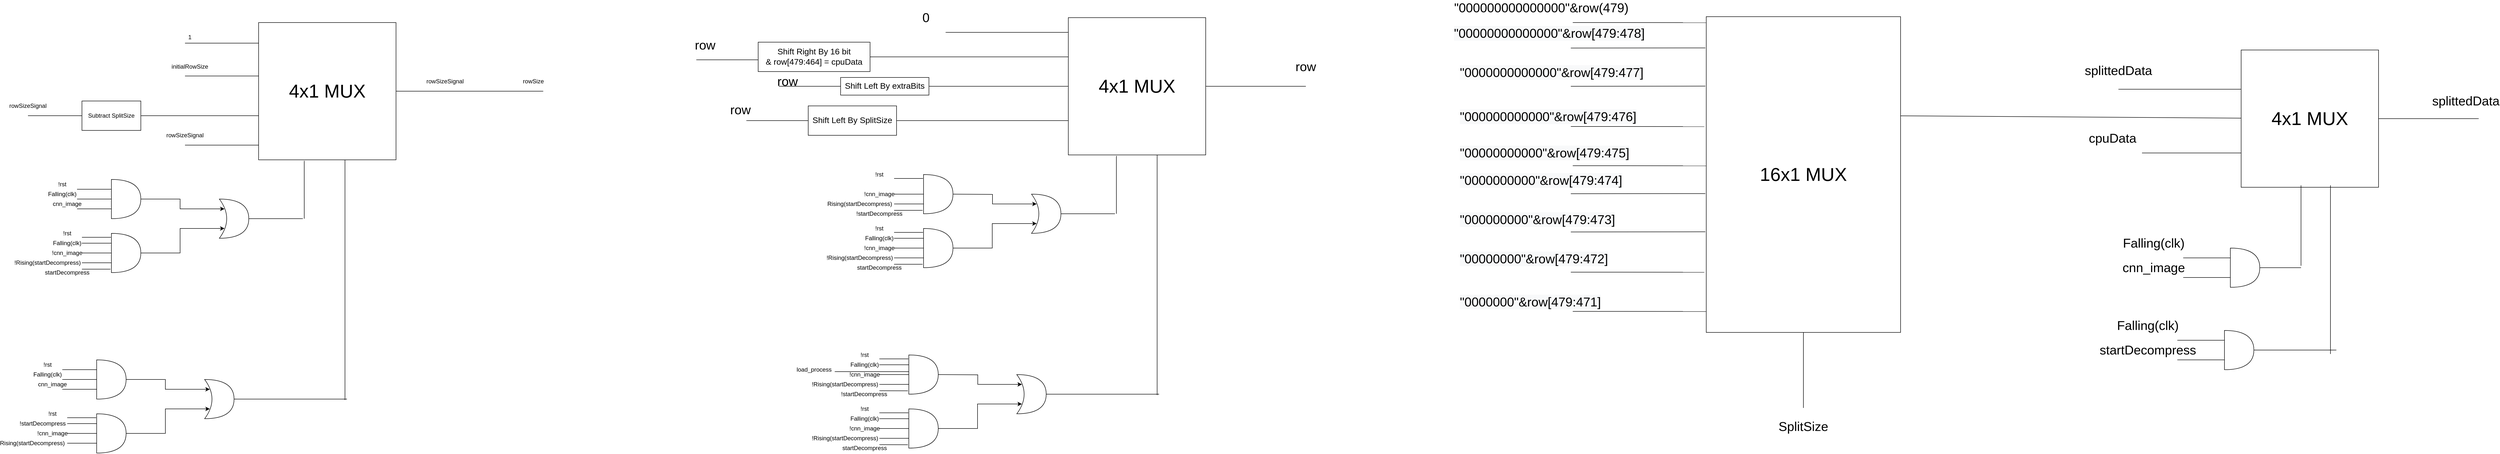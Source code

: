 <mxfile version="13.5.1" type="device"><diagram id="NUyIfgcI2xjHWXgluUkG" name="Page-1"><mxGraphModel dx="15587" dy="3200" grid="1" gridSize="12" guides="1" tooltips="1" connect="1" arrows="1" fold="1" page="1" pageScale="1" pageWidth="10000" pageHeight="10000" math="0" shadow="0"><root><mxCell id="0"/><mxCell id="1" parent="0"/><mxCell id="mnHK368BFERylDdgFMUK-1" value="&lt;span style=&quot;font-size: 38px&quot;&gt;4x1 MUX&lt;/span&gt;" style="whiteSpace=wrap;html=1;aspect=fixed;" vertex="1" parent="1"><mxGeometry x="230" y="80" width="280" height="280" as="geometry"/></mxCell><mxCell id="mnHK368BFERylDdgFMUK-2" value="" style="endArrow=none;html=1;exitX=1;exitY=0.5;exitDx=0;exitDy=0;" edge="1" parent="1" source="mnHK368BFERylDdgFMUK-1"><mxGeometry width="50" height="50" relative="1" as="geometry"><mxPoint x="570" y="230" as="sourcePoint"/><mxPoint x="620" y="220" as="targetPoint"/></mxGeometry></mxCell><mxCell id="mnHK368BFERylDdgFMUK-4" value="rowSizeSignal" style="text;html=1;strokeColor=none;fillColor=none;align=center;verticalAlign=middle;whiteSpace=wrap;rounded=0;" vertex="1" parent="1"><mxGeometry x="590" y="190" width="40" height="20" as="geometry"/></mxCell><mxCell id="mnHK368BFERylDdgFMUK-5" value="" style="endArrow=none;html=1;" edge="1" parent="1"><mxGeometry width="50" height="50" relative="1" as="geometry"><mxPoint x="620" y="220" as="sourcePoint"/><mxPoint x="810" y="220" as="targetPoint"/></mxGeometry></mxCell><mxCell id="mnHK368BFERylDdgFMUK-6" value="rowSize" style="text;html=1;strokeColor=none;fillColor=none;align=center;verticalAlign=middle;whiteSpace=wrap;rounded=0;" vertex="1" parent="1"><mxGeometry x="770" y="190" width="40" height="20" as="geometry"/></mxCell><mxCell id="mnHK368BFERylDdgFMUK-8" value="" style="endArrow=none;html=1;" edge="1" parent="1"><mxGeometry width="50" height="50" relative="1" as="geometry"><mxPoint x="80" y="122" as="sourcePoint"/><mxPoint x="230" y="122" as="targetPoint"/><Array as="points"><mxPoint x="150" y="122"/></Array></mxGeometry></mxCell><mxCell id="mnHK368BFERylDdgFMUK-9" value="" style="endArrow=none;html=1;" edge="1" parent="1"><mxGeometry width="50" height="50" relative="1" as="geometry"><mxPoint x="80" y="189" as="sourcePoint"/><mxPoint x="230" y="189" as="targetPoint"/><Array as="points"><mxPoint x="150" y="189"/></Array></mxGeometry></mxCell><mxCell id="mnHK368BFERylDdgFMUK-10" value="" style="endArrow=none;html=1;exitX=1;exitY=0.5;exitDx=0;exitDy=0;" edge="1" parent="1" source="mnHK368BFERylDdgFMUK-15"><mxGeometry width="50" height="50" relative="1" as="geometry"><mxPoint x="80" y="270" as="sourcePoint"/><mxPoint x="230" y="270" as="targetPoint"/><Array as="points"><mxPoint x="150" y="270"/></Array></mxGeometry></mxCell><mxCell id="mnHK368BFERylDdgFMUK-11" value="" style="endArrow=none;html=1;" edge="1" parent="1"><mxGeometry width="50" height="50" relative="1" as="geometry"><mxPoint x="80" y="330" as="sourcePoint"/><mxPoint x="230" y="330" as="targetPoint"/><Array as="points"><mxPoint x="150" y="330"/></Array></mxGeometry></mxCell><mxCell id="mnHK368BFERylDdgFMUK-12" value="1" style="text;html=1;strokeColor=none;fillColor=none;align=center;verticalAlign=middle;whiteSpace=wrap;rounded=0;" vertex="1" parent="1"><mxGeometry x="70" y="100" width="40" height="20" as="geometry"/></mxCell><mxCell id="mnHK368BFERylDdgFMUK-13" value="initialRowSize" style="text;html=1;strokeColor=none;fillColor=none;align=center;verticalAlign=middle;whiteSpace=wrap;rounded=0;" vertex="1" parent="1"><mxGeometry x="70" y="160" width="40" height="20" as="geometry"/></mxCell><mxCell id="mnHK368BFERylDdgFMUK-15" value="Subtract SplitSize" style="rounded=0;whiteSpace=wrap;html=1;" vertex="1" parent="1"><mxGeometry x="-130" y="240" width="120" height="60" as="geometry"/></mxCell><mxCell id="mnHK368BFERylDdgFMUK-17" value="" style="endArrow=none;html=1;entryX=0;entryY=0.5;entryDx=0;entryDy=0;" edge="1" parent="1" target="mnHK368BFERylDdgFMUK-15"><mxGeometry width="50" height="50" relative="1" as="geometry"><mxPoint x="-240" y="270" as="sourcePoint"/><mxPoint x="-210" y="250" as="targetPoint"/></mxGeometry></mxCell><mxCell id="mnHK368BFERylDdgFMUK-18" value="rowSizeSignal" style="text;html=1;strokeColor=none;fillColor=none;align=center;verticalAlign=middle;whiteSpace=wrap;rounded=0;" vertex="1" parent="1"><mxGeometry x="-260" y="240" width="40" height="20" as="geometry"/></mxCell><mxCell id="mnHK368BFERylDdgFMUK-19" value="rowSizeSignal" style="text;html=1;strokeColor=none;fillColor=none;align=center;verticalAlign=middle;whiteSpace=wrap;rounded=0;" vertex="1" parent="1"><mxGeometry x="60" y="300" width="40" height="20" as="geometry"/></mxCell><mxCell id="mnHK368BFERylDdgFMUK-20" value="" style="endArrow=none;html=1;entryX=0.332;entryY=1.007;entryDx=0;entryDy=0;entryPerimeter=0;" edge="1" parent="1" target="mnHK368BFERylDdgFMUK-1"><mxGeometry width="50" height="50" relative="1" as="geometry"><mxPoint x="323" y="480" as="sourcePoint"/><mxPoint x="350" y="400" as="targetPoint"/></mxGeometry></mxCell><mxCell id="mnHK368BFERylDdgFMUK-21" value="" style="endArrow=none;html=1;" edge="1" parent="1"><mxGeometry width="50" height="50" relative="1" as="geometry"><mxPoint x="406" y="850" as="sourcePoint"/><mxPoint x="406" y="360" as="targetPoint"/></mxGeometry></mxCell><mxCell id="mnHK368BFERylDdgFMUK-22" value="" style="shape=xor;whiteSpace=wrap;html=1;" vertex="1" parent="1"><mxGeometry x="150" y="440" width="60" height="80" as="geometry"/></mxCell><mxCell id="mnHK368BFERylDdgFMUK-24" value="" style="endArrow=none;html=1;exitX=1;exitY=0.5;exitDx=0;exitDy=0;exitPerimeter=0;" edge="1" parent="1" source="mnHK368BFERylDdgFMUK-22"><mxGeometry width="50" height="50" relative="1" as="geometry"><mxPoint x="270" y="560" as="sourcePoint"/><mxPoint x="320" y="480" as="targetPoint"/></mxGeometry></mxCell><mxCell id="mnHK368BFERylDdgFMUK-27" style="edgeStyle=orthogonalEdgeStyle;rounded=0;orthogonalLoop=1;jettySize=auto;html=1;exitX=1;exitY=0.5;exitDx=0;exitDy=0;exitPerimeter=0;entryX=0.175;entryY=0.25;entryDx=0;entryDy=0;entryPerimeter=0;" edge="1" parent="1" source="mnHK368BFERylDdgFMUK-25" target="mnHK368BFERylDdgFMUK-22"><mxGeometry relative="1" as="geometry"/></mxCell><mxCell id="mnHK368BFERylDdgFMUK-29" style="edgeStyle=orthogonalEdgeStyle;rounded=0;orthogonalLoop=1;jettySize=auto;html=1;exitX=0;exitY=0.25;exitDx=0;exitDy=0;exitPerimeter=0;endArrow=none;endFill=0;" edge="1" parent="1" source="mnHK368BFERylDdgFMUK-25"><mxGeometry relative="1" as="geometry"><mxPoint x="-140" y="420" as="targetPoint"/></mxGeometry></mxCell><mxCell id="mnHK368BFERylDdgFMUK-30" style="edgeStyle=orthogonalEdgeStyle;rounded=0;orthogonalLoop=1;jettySize=auto;html=1;exitX=0;exitY=0.75;exitDx=0;exitDy=0;exitPerimeter=0;endArrow=none;endFill=0;" edge="1" parent="1" source="mnHK368BFERylDdgFMUK-25"><mxGeometry relative="1" as="geometry"><mxPoint x="-140" y="460" as="targetPoint"/></mxGeometry></mxCell><mxCell id="mnHK368BFERylDdgFMUK-31" style="edgeStyle=orthogonalEdgeStyle;rounded=0;orthogonalLoop=1;jettySize=auto;html=1;exitX=0;exitY=0.5;exitDx=0;exitDy=0;exitPerimeter=0;endArrow=none;endFill=0;" edge="1" parent="1" source="mnHK368BFERylDdgFMUK-25"><mxGeometry relative="1" as="geometry"><mxPoint x="-140" y="440" as="targetPoint"/></mxGeometry></mxCell><mxCell id="mnHK368BFERylDdgFMUK-25" value="" style="shape=or;whiteSpace=wrap;html=1;" vertex="1" parent="1"><mxGeometry x="-70" y="400" width="60" height="80" as="geometry"/></mxCell><mxCell id="mnHK368BFERylDdgFMUK-28" style="edgeStyle=orthogonalEdgeStyle;rounded=0;orthogonalLoop=1;jettySize=auto;html=1;exitX=1;exitY=0.5;exitDx=0;exitDy=0;exitPerimeter=0;entryX=0.175;entryY=0.75;entryDx=0;entryDy=0;entryPerimeter=0;" edge="1" parent="1" source="mnHK368BFERylDdgFMUK-26" target="mnHK368BFERylDdgFMUK-22"><mxGeometry relative="1" as="geometry"/></mxCell><mxCell id="mnHK368BFERylDdgFMUK-32" style="edgeStyle=orthogonalEdgeStyle;rounded=0;orthogonalLoop=1;jettySize=auto;html=1;exitX=0;exitY=0.25;exitDx=0;exitDy=0;exitPerimeter=0;endArrow=none;endFill=0;" edge="1" parent="1" source="mnHK368BFERylDdgFMUK-26"><mxGeometry relative="1" as="geometry"><mxPoint x="-130" y="530" as="targetPoint"/></mxGeometry></mxCell><mxCell id="mnHK368BFERylDdgFMUK-33" style="edgeStyle=orthogonalEdgeStyle;rounded=0;orthogonalLoop=1;jettySize=auto;html=1;exitX=0;exitY=0.5;exitDx=0;exitDy=0;exitPerimeter=0;endArrow=none;endFill=0;" edge="1" parent="1" source="mnHK368BFERylDdgFMUK-26"><mxGeometry relative="1" as="geometry"><mxPoint x="-130" y="550" as="targetPoint"/></mxGeometry></mxCell><mxCell id="mnHK368BFERylDdgFMUK-34" style="edgeStyle=orthogonalEdgeStyle;rounded=0;orthogonalLoop=1;jettySize=auto;html=1;exitX=0;exitY=0.75;exitDx=0;exitDy=0;exitPerimeter=0;endArrow=none;endFill=0;" edge="1" parent="1" source="mnHK368BFERylDdgFMUK-26"><mxGeometry relative="1" as="geometry"><mxPoint x="-130" y="570" as="targetPoint"/></mxGeometry></mxCell><mxCell id="mnHK368BFERylDdgFMUK-26" value="" style="shape=or;whiteSpace=wrap;html=1;" vertex="1" parent="1"><mxGeometry x="-70" y="510" width="60" height="80" as="geometry"/></mxCell><mxCell id="mnHK368BFERylDdgFMUK-37" value="" style="endArrow=none;html=1;entryX=-0.017;entryY=0.1;entryDx=0;entryDy=0;entryPerimeter=0;" edge="1" parent="1" target="mnHK368BFERylDdgFMUK-26"><mxGeometry width="50" height="50" relative="1" as="geometry"><mxPoint x="-130" y="518" as="sourcePoint"/><mxPoint x="-150" y="490" as="targetPoint"/></mxGeometry></mxCell><mxCell id="mnHK368BFERylDdgFMUK-38" value="" style="endArrow=none;html=1;entryX=-0.033;entryY=0.913;entryDx=0;entryDy=0;entryPerimeter=0;" edge="1" parent="1" target="mnHK368BFERylDdgFMUK-26"><mxGeometry width="50" height="50" relative="1" as="geometry"><mxPoint x="-130" y="583" as="sourcePoint"/><mxPoint x="-120" y="580" as="targetPoint"/></mxGeometry></mxCell><mxCell id="mnHK368BFERylDdgFMUK-39" value="!rst" style="text;html=1;strokeColor=none;fillColor=none;align=center;verticalAlign=middle;whiteSpace=wrap;rounded=0;" vertex="1" parent="1"><mxGeometry x="-190" y="400" width="40" height="20" as="geometry"/></mxCell><mxCell id="mnHK368BFERylDdgFMUK-40" value="Falling(clk)" style="text;html=1;strokeColor=none;fillColor=none;align=center;verticalAlign=middle;whiteSpace=wrap;rounded=0;" vertex="1" parent="1"><mxGeometry x="-190" y="420" width="40" height="20" as="geometry"/></mxCell><mxCell id="mnHK368BFERylDdgFMUK-41" value="cnn_image" style="text;html=1;strokeColor=none;fillColor=none;align=center;verticalAlign=middle;whiteSpace=wrap;rounded=0;" vertex="1" parent="1"><mxGeometry x="-180" y="440" width="40" height="20" as="geometry"/></mxCell><mxCell id="mnHK368BFERylDdgFMUK-42" value="!rst" style="text;html=1;strokeColor=none;fillColor=none;align=center;verticalAlign=middle;whiteSpace=wrap;rounded=0;" vertex="1" parent="1"><mxGeometry x="-180" y="500" width="40" height="20" as="geometry"/></mxCell><mxCell id="mnHK368BFERylDdgFMUK-43" value="Falling(clk)" style="text;html=1;strokeColor=none;fillColor=none;align=center;verticalAlign=middle;whiteSpace=wrap;rounded=0;" vertex="1" parent="1"><mxGeometry x="-180" y="520" width="40" height="20" as="geometry"/></mxCell><mxCell id="mnHK368BFERylDdgFMUK-44" value="!cnn_image" style="text;html=1;strokeColor=none;fillColor=none;align=center;verticalAlign=middle;whiteSpace=wrap;rounded=0;" vertex="1" parent="1"><mxGeometry x="-180" y="540" width="40" height="20" as="geometry"/></mxCell><mxCell id="mnHK368BFERylDdgFMUK-45" value="!Rising(startDecompress)" style="text;html=1;strokeColor=none;fillColor=none;align=center;verticalAlign=middle;whiteSpace=wrap;rounded=0;" vertex="1" parent="1"><mxGeometry x="-220" y="560" width="40" height="20" as="geometry"/></mxCell><mxCell id="mnHK368BFERylDdgFMUK-46" value="startDecompress" style="text;html=1;strokeColor=none;fillColor=none;align=center;verticalAlign=middle;whiteSpace=wrap;rounded=0;" vertex="1" parent="1"><mxGeometry x="-180" y="580" width="40" height="20" as="geometry"/></mxCell><mxCell id="mnHK368BFERylDdgFMUK-48" value="" style="shape=xor;whiteSpace=wrap;html=1;" vertex="1" parent="1"><mxGeometry x="120" y="808.04" width="60" height="80" as="geometry"/></mxCell><mxCell id="mnHK368BFERylDdgFMUK-49" value="" style="endArrow=none;html=1;exitX=1;exitY=0.5;exitDx=0;exitDy=0;exitPerimeter=0;" edge="1" parent="1" source="mnHK368BFERylDdgFMUK-48"><mxGeometry width="50" height="50" relative="1" as="geometry"><mxPoint x="240" y="928.04" as="sourcePoint"/><mxPoint x="410" y="848" as="targetPoint"/></mxGeometry></mxCell><mxCell id="mnHK368BFERylDdgFMUK-50" style="edgeStyle=orthogonalEdgeStyle;rounded=0;orthogonalLoop=1;jettySize=auto;html=1;exitX=1;exitY=0.5;exitDx=0;exitDy=0;exitPerimeter=0;entryX=0.175;entryY=0.25;entryDx=0;entryDy=0;entryPerimeter=0;" edge="1" parent="1" source="mnHK368BFERylDdgFMUK-54" target="mnHK368BFERylDdgFMUK-48"><mxGeometry relative="1" as="geometry"/></mxCell><mxCell id="mnHK368BFERylDdgFMUK-51" style="edgeStyle=orthogonalEdgeStyle;rounded=0;orthogonalLoop=1;jettySize=auto;html=1;exitX=0;exitY=0.25;exitDx=0;exitDy=0;exitPerimeter=0;endArrow=none;endFill=0;" edge="1" parent="1" source="mnHK368BFERylDdgFMUK-54"><mxGeometry relative="1" as="geometry"><mxPoint x="-170" y="788.04" as="targetPoint"/></mxGeometry></mxCell><mxCell id="mnHK368BFERylDdgFMUK-52" style="edgeStyle=orthogonalEdgeStyle;rounded=0;orthogonalLoop=1;jettySize=auto;html=1;exitX=0;exitY=0.75;exitDx=0;exitDy=0;exitPerimeter=0;endArrow=none;endFill=0;" edge="1" parent="1" source="mnHK368BFERylDdgFMUK-54"><mxGeometry relative="1" as="geometry"><mxPoint x="-170" y="828.04" as="targetPoint"/></mxGeometry></mxCell><mxCell id="mnHK368BFERylDdgFMUK-53" style="edgeStyle=orthogonalEdgeStyle;rounded=0;orthogonalLoop=1;jettySize=auto;html=1;exitX=0;exitY=0.5;exitDx=0;exitDy=0;exitPerimeter=0;endArrow=none;endFill=0;" edge="1" parent="1" source="mnHK368BFERylDdgFMUK-54"><mxGeometry relative="1" as="geometry"><mxPoint x="-170" y="808.04" as="targetPoint"/></mxGeometry></mxCell><mxCell id="mnHK368BFERylDdgFMUK-54" value="" style="shape=or;whiteSpace=wrap;html=1;" vertex="1" parent="1"><mxGeometry x="-100" y="768.04" width="60" height="80" as="geometry"/></mxCell><mxCell id="mnHK368BFERylDdgFMUK-55" style="edgeStyle=orthogonalEdgeStyle;rounded=0;orthogonalLoop=1;jettySize=auto;html=1;exitX=1;exitY=0.5;exitDx=0;exitDy=0;exitPerimeter=0;entryX=0.175;entryY=0.75;entryDx=0;entryDy=0;entryPerimeter=0;" edge="1" parent="1" source="mnHK368BFERylDdgFMUK-59" target="mnHK368BFERylDdgFMUK-48"><mxGeometry relative="1" as="geometry"/></mxCell><mxCell id="mnHK368BFERylDdgFMUK-57" style="edgeStyle=orthogonalEdgeStyle;rounded=0;orthogonalLoop=1;jettySize=auto;html=1;exitX=0;exitY=0.5;exitDx=0;exitDy=0;exitPerimeter=0;endArrow=none;endFill=0;" edge="1" parent="1" source="mnHK368BFERylDdgFMUK-59"><mxGeometry relative="1" as="geometry"><mxPoint x="-160" y="918.04" as="targetPoint"/></mxGeometry></mxCell><mxCell id="mnHK368BFERylDdgFMUK-58" style="edgeStyle=orthogonalEdgeStyle;rounded=0;orthogonalLoop=1;jettySize=auto;html=1;exitX=0;exitY=0.75;exitDx=0;exitDy=0;exitPerimeter=0;endArrow=none;endFill=0;" edge="1" parent="1" source="mnHK368BFERylDdgFMUK-59"><mxGeometry relative="1" as="geometry"><mxPoint x="-160" y="938.04" as="targetPoint"/></mxGeometry></mxCell><mxCell id="mnHK368BFERylDdgFMUK-70" style="edgeStyle=orthogonalEdgeStyle;rounded=0;orthogonalLoop=1;jettySize=auto;html=1;exitX=0;exitY=0.25;exitDx=0;exitDy=0;exitPerimeter=0;endArrow=none;endFill=0;" edge="1" parent="1" source="mnHK368BFERylDdgFMUK-59"><mxGeometry relative="1" as="geometry"><mxPoint x="-160" y="898" as="targetPoint"/></mxGeometry></mxCell><mxCell id="mnHK368BFERylDdgFMUK-59" value="" style="shape=or;whiteSpace=wrap;html=1;" vertex="1" parent="1"><mxGeometry x="-100" y="878.04" width="60" height="80" as="geometry"/></mxCell><mxCell id="mnHK368BFERylDdgFMUK-60" value="" style="endArrow=none;html=1;entryX=-0.017;entryY=0.1;entryDx=0;entryDy=0;entryPerimeter=0;" edge="1" parent="1" target="mnHK368BFERylDdgFMUK-59"><mxGeometry width="50" height="50" relative="1" as="geometry"><mxPoint x="-160" y="886.04" as="sourcePoint"/><mxPoint x="-180" y="858.04" as="targetPoint"/></mxGeometry></mxCell><mxCell id="mnHK368BFERylDdgFMUK-62" value="!rst" style="text;html=1;strokeColor=none;fillColor=none;align=center;verticalAlign=middle;whiteSpace=wrap;rounded=0;" vertex="1" parent="1"><mxGeometry x="-220" y="768.04" width="40" height="20" as="geometry"/></mxCell><mxCell id="mnHK368BFERylDdgFMUK-63" value="Falling(clk)" style="text;html=1;strokeColor=none;fillColor=none;align=center;verticalAlign=middle;whiteSpace=wrap;rounded=0;" vertex="1" parent="1"><mxGeometry x="-220" y="788.04" width="40" height="20" as="geometry"/></mxCell><mxCell id="mnHK368BFERylDdgFMUK-64" value="cnn_image" style="text;html=1;strokeColor=none;fillColor=none;align=center;verticalAlign=middle;whiteSpace=wrap;rounded=0;" vertex="1" parent="1"><mxGeometry x="-210" y="808.04" width="40" height="20" as="geometry"/></mxCell><mxCell id="mnHK368BFERylDdgFMUK-65" value="!rst" style="text;html=1;strokeColor=none;fillColor=none;align=center;verticalAlign=middle;whiteSpace=wrap;rounded=0;" vertex="1" parent="1"><mxGeometry x="-210" y="868.04" width="40" height="20" as="geometry"/></mxCell><mxCell id="mnHK368BFERylDdgFMUK-67" value="!cnn_image" style="text;html=1;strokeColor=none;fillColor=none;align=center;verticalAlign=middle;whiteSpace=wrap;rounded=0;" vertex="1" parent="1"><mxGeometry x="-210" y="908.04" width="40" height="20" as="geometry"/></mxCell><mxCell id="mnHK368BFERylDdgFMUK-68" value="Rising(startDecompress)" style="text;html=1;strokeColor=none;fillColor=none;align=center;verticalAlign=middle;whiteSpace=wrap;rounded=0;" vertex="1" parent="1"><mxGeometry x="-251" y="928.04" width="40" height="20" as="geometry"/></mxCell><mxCell id="mnHK368BFERylDdgFMUK-69" value="!startDecompress" style="text;html=1;strokeColor=none;fillColor=none;align=center;verticalAlign=middle;whiteSpace=wrap;rounded=0;" vertex="1" parent="1"><mxGeometry x="-230" y="888.04" width="40" height="20" as="geometry"/></mxCell><mxCell id="mnHK368BFERylDdgFMUK-119" style="edgeStyle=orthogonalEdgeStyle;rounded=0;orthogonalLoop=1;jettySize=auto;html=1;exitX=1;exitY=0.5;exitDx=0;exitDy=0;endArrow=none;endFill=0;" edge="1" parent="1" source="mnHK368BFERylDdgFMUK-96"><mxGeometry relative="1" as="geometry"><mxPoint x="2364" y="210" as="targetPoint"/></mxGeometry></mxCell><mxCell id="mnHK368BFERylDdgFMUK-96" value="&lt;span style=&quot;font-size: 38px&quot;&gt;4x1 MUX&lt;/span&gt;" style="whiteSpace=wrap;html=1;aspect=fixed;" vertex="1" parent="1"><mxGeometry x="1880" y="70" width="280" height="280" as="geometry"/></mxCell><mxCell id="mnHK368BFERylDdgFMUK-99" value="" style="endArrow=none;html=1;exitX=1;exitY=0.5;exitDx=0;exitDy=0;" edge="1" parent="1" source="mnHK368BFERylDdgFMUK-117" target="mnHK368BFERylDdgFMUK-96"><mxGeometry width="50" height="50" relative="1" as="geometry"><mxPoint x="1630" y="210" as="sourcePoint"/><mxPoint x="1500" y="190" as="targetPoint"/></mxGeometry></mxCell><mxCell id="mnHK368BFERylDdgFMUK-100" value="" style="endArrow=none;html=1;" edge="1" parent="1"><mxGeometry width="50" height="50" relative="1" as="geometry"><mxPoint x="1630" y="150" as="sourcePoint"/><mxPoint x="1880" y="150" as="targetPoint"/></mxGeometry></mxCell><mxCell id="mnHK368BFERylDdgFMUK-101" value="" style="endArrow=none;html=1;" edge="1" parent="1"><mxGeometry width="50" height="50" relative="1" as="geometry"><mxPoint x="1630" y="100" as="sourcePoint"/><mxPoint x="1880" y="100" as="targetPoint"/></mxGeometry></mxCell><mxCell id="mnHK368BFERylDdgFMUK-105" value="" style="endArrow=none;html=1;entryX=0;entryY=0.75;entryDx=0;entryDy=0;exitX=1;exitY=0.5;exitDx=0;exitDy=0;" edge="1" parent="1" source="mnHK368BFERylDdgFMUK-107" target="mnHK368BFERylDdgFMUK-96"><mxGeometry width="50" height="50" relative="1" as="geometry"><mxPoint x="1630" y="280" as="sourcePoint"/><mxPoint x="1610" y="330" as="targetPoint"/></mxGeometry></mxCell><mxCell id="mnHK368BFERylDdgFMUK-107" value="&lt;font style=&quot;font-size: 17px&quot;&gt;Shift Left By SplitSize&lt;/font&gt;" style="rounded=0;whiteSpace=wrap;html=1;" vertex="1" parent="1"><mxGeometry x="1350" y="250" width="180" height="60" as="geometry"/></mxCell><mxCell id="mnHK368BFERylDdgFMUK-108" value="&lt;font style=&quot;font-size: 26px&quot;&gt;row&lt;/font&gt;" style="text;html=1;strokeColor=none;fillColor=none;align=center;verticalAlign=middle;whiteSpace=wrap;rounded=0;" vertex="1" parent="1"><mxGeometry x="1152" y="228" width="120" height="60" as="geometry"/></mxCell><mxCell id="mnHK368BFERylDdgFMUK-109" value="" style="endArrow=none;html=1;entryX=0;entryY=0.5;entryDx=0;entryDy=0;" edge="1" parent="1" target="mnHK368BFERylDdgFMUK-107"><mxGeometry width="50" height="50" relative="1" as="geometry"><mxPoint x="1224" y="280" as="sourcePoint"/><mxPoint x="1262" y="384" as="targetPoint"/></mxGeometry></mxCell><mxCell id="mnHK368BFERylDdgFMUK-110" value="&lt;font style=&quot;font-size: 26px&quot;&gt;0&lt;/font&gt;" style="text;html=1;strokeColor=none;fillColor=none;align=center;verticalAlign=middle;whiteSpace=wrap;rounded=0;" vertex="1" parent="1"><mxGeometry x="1530" y="40" width="120" height="60" as="geometry"/></mxCell><mxCell id="mnHK368BFERylDdgFMUK-115" style="edgeStyle=orthogonalEdgeStyle;rounded=0;orthogonalLoop=1;jettySize=auto;html=1;exitX=1;exitY=0.5;exitDx=0;exitDy=0;endArrow=none;endFill=0;" edge="1" parent="1" source="mnHK368BFERylDdgFMUK-112"><mxGeometry relative="1" as="geometry"><mxPoint x="1632" y="150" as="targetPoint"/></mxGeometry></mxCell><mxCell id="mnHK368BFERylDdgFMUK-112" value="&lt;font style=&quot;font-size: 17px&quot;&gt;Shift Right By 16 bit&lt;br&gt;&amp;amp; row[479:464] = cpuData&lt;br&gt;&lt;/font&gt;" style="rounded=0;whiteSpace=wrap;html=1;" vertex="1" parent="1"><mxGeometry x="1248" y="120" width="228" height="60" as="geometry"/></mxCell><mxCell id="mnHK368BFERylDdgFMUK-113" value="&lt;font style=&quot;font-size: 26px&quot;&gt;row&lt;/font&gt;" style="text;html=1;strokeColor=none;fillColor=none;align=center;verticalAlign=middle;whiteSpace=wrap;rounded=0;" vertex="1" parent="1"><mxGeometry x="1080" y="96" width="120" height="60" as="geometry"/></mxCell><mxCell id="mnHK368BFERylDdgFMUK-114" value="" style="endArrow=none;html=1;entryX=0;entryY=0.5;entryDx=0;entryDy=0;" edge="1" parent="1"><mxGeometry width="50" height="50" relative="1" as="geometry"><mxPoint x="1122" y="156" as="sourcePoint"/><mxPoint x="1248" y="156" as="targetPoint"/></mxGeometry></mxCell><mxCell id="mnHK368BFERylDdgFMUK-116" value="&lt;font style=&quot;font-size: 26px&quot;&gt;row&lt;/font&gt;" style="text;html=1;strokeColor=none;fillColor=none;align=center;verticalAlign=middle;whiteSpace=wrap;rounded=0;" vertex="1" parent="1"><mxGeometry x="1248" y="170" width="120" height="60" as="geometry"/></mxCell><mxCell id="mnHK368BFERylDdgFMUK-117" value="&lt;font style=&quot;font-size: 17px&quot;&gt;Shift Left By extraBits&lt;/font&gt;" style="rounded=0;whiteSpace=wrap;html=1;" vertex="1" parent="1"><mxGeometry x="1416" y="192" width="180" height="36" as="geometry"/></mxCell><mxCell id="mnHK368BFERylDdgFMUK-118" value="" style="endArrow=none;html=1;entryX=0;entryY=0.5;entryDx=0;entryDy=0;" edge="1" parent="1"><mxGeometry width="50" height="50" relative="1" as="geometry"><mxPoint x="1290" y="210" as="sourcePoint"/><mxPoint x="1416" y="210" as="targetPoint"/></mxGeometry></mxCell><mxCell id="mnHK368BFERylDdgFMUK-120" value="&lt;font style=&quot;font-size: 26px&quot;&gt;row&lt;/font&gt;" style="text;html=1;strokeColor=none;fillColor=none;align=center;verticalAlign=middle;whiteSpace=wrap;rounded=0;" vertex="1" parent="1"><mxGeometry x="2304" y="140" width="120" height="60" as="geometry"/></mxCell><mxCell id="mnHK368BFERylDdgFMUK-121" value="" style="endArrow=none;html=1;entryX=0.332;entryY=1.007;entryDx=0;entryDy=0;entryPerimeter=0;" edge="1" parent="1"><mxGeometry width="50" height="50" relative="1" as="geometry"><mxPoint x="1978" y="470" as="sourcePoint"/><mxPoint x="1977.96" y="351.96" as="targetPoint"/></mxGeometry></mxCell><mxCell id="mnHK368BFERylDdgFMUK-122" value="" style="endArrow=none;html=1;" edge="1" parent="1"><mxGeometry width="50" height="50" relative="1" as="geometry"><mxPoint x="2061" y="840" as="sourcePoint"/><mxPoint x="2061" y="350" as="targetPoint"/></mxGeometry></mxCell><mxCell id="mnHK368BFERylDdgFMUK-123" value="" style="shape=xor;whiteSpace=wrap;html=1;" vertex="1" parent="1"><mxGeometry x="1805" y="430" width="60" height="80" as="geometry"/></mxCell><mxCell id="mnHK368BFERylDdgFMUK-124" value="" style="endArrow=none;html=1;exitX=1;exitY=0.5;exitDx=0;exitDy=0;exitPerimeter=0;" edge="1" parent="1" source="mnHK368BFERylDdgFMUK-123"><mxGeometry width="50" height="50" relative="1" as="geometry"><mxPoint x="1925" y="550" as="sourcePoint"/><mxPoint x="1975" y="470" as="targetPoint"/></mxGeometry></mxCell><mxCell id="mnHK368BFERylDdgFMUK-125" style="edgeStyle=orthogonalEdgeStyle;rounded=0;orthogonalLoop=1;jettySize=auto;html=1;exitX=1;exitY=0.5;exitDx=0;exitDy=0;exitPerimeter=0;entryX=0.175;entryY=0.25;entryDx=0;entryDy=0;entryPerimeter=0;" edge="1" parent="1" target="mnHK368BFERylDdgFMUK-123"><mxGeometry relative="1" as="geometry"><mxPoint x="1645" y="430" as="sourcePoint"/></mxGeometry></mxCell><mxCell id="mnHK368BFERylDdgFMUK-130" style="edgeStyle=orthogonalEdgeStyle;rounded=0;orthogonalLoop=1;jettySize=auto;html=1;exitX=1;exitY=0.5;exitDx=0;exitDy=0;exitPerimeter=0;entryX=0.175;entryY=0.75;entryDx=0;entryDy=0;entryPerimeter=0;" edge="1" parent="1" source="mnHK368BFERylDdgFMUK-134" target="mnHK368BFERylDdgFMUK-123"><mxGeometry relative="1" as="geometry"/></mxCell><mxCell id="mnHK368BFERylDdgFMUK-131" style="edgeStyle=orthogonalEdgeStyle;rounded=0;orthogonalLoop=1;jettySize=auto;html=1;exitX=0;exitY=0.25;exitDx=0;exitDy=0;exitPerimeter=0;endArrow=none;endFill=0;" edge="1" parent="1" source="mnHK368BFERylDdgFMUK-134"><mxGeometry relative="1" as="geometry"><mxPoint x="1525" y="520" as="targetPoint"/></mxGeometry></mxCell><mxCell id="mnHK368BFERylDdgFMUK-132" style="edgeStyle=orthogonalEdgeStyle;rounded=0;orthogonalLoop=1;jettySize=auto;html=1;exitX=0;exitY=0.5;exitDx=0;exitDy=0;exitPerimeter=0;endArrow=none;endFill=0;" edge="1" parent="1" source="mnHK368BFERylDdgFMUK-134"><mxGeometry relative="1" as="geometry"><mxPoint x="1525" y="540" as="targetPoint"/></mxGeometry></mxCell><mxCell id="mnHK368BFERylDdgFMUK-133" style="edgeStyle=orthogonalEdgeStyle;rounded=0;orthogonalLoop=1;jettySize=auto;html=1;exitX=0;exitY=0.75;exitDx=0;exitDy=0;exitPerimeter=0;endArrow=none;endFill=0;" edge="1" parent="1" source="mnHK368BFERylDdgFMUK-134"><mxGeometry relative="1" as="geometry"><mxPoint x="1525" y="560" as="targetPoint"/></mxGeometry></mxCell><mxCell id="mnHK368BFERylDdgFMUK-134" value="" style="shape=or;whiteSpace=wrap;html=1;" vertex="1" parent="1"><mxGeometry x="1585" y="500" width="60" height="80" as="geometry"/></mxCell><mxCell id="mnHK368BFERylDdgFMUK-135" value="" style="endArrow=none;html=1;entryX=-0.017;entryY=0.1;entryDx=0;entryDy=0;entryPerimeter=0;" edge="1" parent="1" target="mnHK368BFERylDdgFMUK-134"><mxGeometry width="50" height="50" relative="1" as="geometry"><mxPoint x="1525" y="508" as="sourcePoint"/><mxPoint x="1505" y="480" as="targetPoint"/></mxGeometry></mxCell><mxCell id="mnHK368BFERylDdgFMUK-136" value="" style="endArrow=none;html=1;entryX=-0.033;entryY=0.913;entryDx=0;entryDy=0;entryPerimeter=0;" edge="1" parent="1" target="mnHK368BFERylDdgFMUK-134"><mxGeometry width="50" height="50" relative="1" as="geometry"><mxPoint x="1525" y="573" as="sourcePoint"/><mxPoint x="1535" y="570" as="targetPoint"/></mxGeometry></mxCell><mxCell id="mnHK368BFERylDdgFMUK-140" value="!rst" style="text;html=1;strokeColor=none;fillColor=none;align=center;verticalAlign=middle;whiteSpace=wrap;rounded=0;" vertex="1" parent="1"><mxGeometry x="1475" y="490" width="40" height="20" as="geometry"/></mxCell><mxCell id="mnHK368BFERylDdgFMUK-141" value="Falling(clk)" style="text;html=1;strokeColor=none;fillColor=none;align=center;verticalAlign=middle;whiteSpace=wrap;rounded=0;" vertex="1" parent="1"><mxGeometry x="1475" y="510" width="40" height="20" as="geometry"/></mxCell><mxCell id="mnHK368BFERylDdgFMUK-142" value="!cnn_image" style="text;html=1;strokeColor=none;fillColor=none;align=center;verticalAlign=middle;whiteSpace=wrap;rounded=0;" vertex="1" parent="1"><mxGeometry x="1475" y="530" width="40" height="20" as="geometry"/></mxCell><mxCell id="mnHK368BFERylDdgFMUK-143" value="!Rising(startDecompress)" style="text;html=1;strokeColor=none;fillColor=none;align=center;verticalAlign=middle;whiteSpace=wrap;rounded=0;" vertex="1" parent="1"><mxGeometry x="1435" y="550" width="40" height="20" as="geometry"/></mxCell><mxCell id="mnHK368BFERylDdgFMUK-144" value="startDecompress" style="text;html=1;strokeColor=none;fillColor=none;align=center;verticalAlign=middle;whiteSpace=wrap;rounded=0;" vertex="1" parent="1"><mxGeometry x="1475" y="570" width="40" height="20" as="geometry"/></mxCell><mxCell id="mnHK368BFERylDdgFMUK-145" value="" style="shape=xor;whiteSpace=wrap;html=1;" vertex="1" parent="1"><mxGeometry x="1775" y="798.04" width="60" height="80" as="geometry"/></mxCell><mxCell id="mnHK368BFERylDdgFMUK-146" value="" style="endArrow=none;html=1;exitX=1;exitY=0.5;exitDx=0;exitDy=0;exitPerimeter=0;" edge="1" parent="1" source="mnHK368BFERylDdgFMUK-145"><mxGeometry width="50" height="50" relative="1" as="geometry"><mxPoint x="1895" y="918.04" as="sourcePoint"/><mxPoint x="2065" y="838" as="targetPoint"/></mxGeometry></mxCell><mxCell id="mnHK368BFERylDdgFMUK-147" style="edgeStyle=orthogonalEdgeStyle;rounded=0;orthogonalLoop=1;jettySize=auto;html=1;exitX=1;exitY=0.5;exitDx=0;exitDy=0;exitPerimeter=0;entryX=0.175;entryY=0.25;entryDx=0;entryDy=0;entryPerimeter=0;" edge="1" parent="1" target="mnHK368BFERylDdgFMUK-145"><mxGeometry relative="1" as="geometry"><mxPoint x="1615" y="798.04" as="sourcePoint"/></mxGeometry></mxCell><mxCell id="mnHK368BFERylDdgFMUK-152" style="edgeStyle=orthogonalEdgeStyle;rounded=0;orthogonalLoop=1;jettySize=auto;html=1;exitX=1;exitY=0.5;exitDx=0;exitDy=0;exitPerimeter=0;entryX=0.175;entryY=0.75;entryDx=0;entryDy=0;entryPerimeter=0;" edge="1" parent="1" source="mnHK368BFERylDdgFMUK-156" target="mnHK368BFERylDdgFMUK-145"><mxGeometry relative="1" as="geometry"/></mxCell><mxCell id="mnHK368BFERylDdgFMUK-156" value="" style="shape=or;whiteSpace=wrap;html=1;" vertex="1" parent="1"><mxGeometry x="1555" y="868.04" width="60" height="80" as="geometry"/></mxCell><mxCell id="mnHK368BFERylDdgFMUK-165" style="edgeStyle=orthogonalEdgeStyle;rounded=0;orthogonalLoop=1;jettySize=auto;html=1;exitX=0;exitY=0.25;exitDx=0;exitDy=0;exitPerimeter=0;endArrow=none;endFill=0;" edge="1" parent="1"><mxGeometry relative="1" as="geometry"><mxPoint x="1495" y="888.04" as="targetPoint"/><mxPoint x="1555" y="888.04" as="sourcePoint"/></mxGeometry></mxCell><mxCell id="mnHK368BFERylDdgFMUK-166" style="edgeStyle=orthogonalEdgeStyle;rounded=0;orthogonalLoop=1;jettySize=auto;html=1;exitX=0;exitY=0.5;exitDx=0;exitDy=0;exitPerimeter=0;endArrow=none;endFill=0;" edge="1" parent="1"><mxGeometry relative="1" as="geometry"><mxPoint x="1495" y="908.04" as="targetPoint"/><mxPoint x="1555" y="908.04" as="sourcePoint"/></mxGeometry></mxCell><mxCell id="mnHK368BFERylDdgFMUK-167" style="edgeStyle=orthogonalEdgeStyle;rounded=0;orthogonalLoop=1;jettySize=auto;html=1;exitX=0;exitY=0.75;exitDx=0;exitDy=0;exitPerimeter=0;endArrow=none;endFill=0;" edge="1" parent="1"><mxGeometry relative="1" as="geometry"><mxPoint x="1495" y="928.04" as="targetPoint"/><mxPoint x="1555" y="928.04" as="sourcePoint"/></mxGeometry></mxCell><mxCell id="mnHK368BFERylDdgFMUK-169" value="" style="endArrow=none;html=1;entryX=-0.017;entryY=0.1;entryDx=0;entryDy=0;entryPerimeter=0;" edge="1" parent="1"><mxGeometry width="50" height="50" relative="1" as="geometry"><mxPoint x="1495" y="876.04" as="sourcePoint"/><mxPoint x="1553.98" y="876.04" as="targetPoint"/></mxGeometry></mxCell><mxCell id="mnHK368BFERylDdgFMUK-170" value="" style="endArrow=none;html=1;entryX=-0.033;entryY=0.913;entryDx=0;entryDy=0;entryPerimeter=0;" edge="1" parent="1"><mxGeometry width="50" height="50" relative="1" as="geometry"><mxPoint x="1495" y="941.04" as="sourcePoint"/><mxPoint x="1553.02" y="941.08" as="targetPoint"/></mxGeometry></mxCell><mxCell id="mnHK368BFERylDdgFMUK-171" value="!rst" style="text;html=1;strokeColor=none;fillColor=none;align=center;verticalAlign=middle;whiteSpace=wrap;rounded=0;" vertex="1" parent="1"><mxGeometry x="1445" y="858.04" width="40" height="20" as="geometry"/></mxCell><mxCell id="mnHK368BFERylDdgFMUK-172" value="Falling(clk)" style="text;html=1;strokeColor=none;fillColor=none;align=center;verticalAlign=middle;whiteSpace=wrap;rounded=0;" vertex="1" parent="1"><mxGeometry x="1445" y="878.04" width="40" height="20" as="geometry"/></mxCell><mxCell id="mnHK368BFERylDdgFMUK-173" value="!cnn_image" style="text;html=1;strokeColor=none;fillColor=none;align=center;verticalAlign=middle;whiteSpace=wrap;rounded=0;" vertex="1" parent="1"><mxGeometry x="1445" y="898.04" width="40" height="20" as="geometry"/></mxCell><mxCell id="mnHK368BFERylDdgFMUK-174" value="!Rising(startDecompress)" style="text;html=1;strokeColor=none;fillColor=none;align=center;verticalAlign=middle;whiteSpace=wrap;rounded=0;" vertex="1" parent="1"><mxGeometry x="1405" y="918.04" width="40" height="20" as="geometry"/></mxCell><mxCell id="mnHK368BFERylDdgFMUK-175" value="startDecompress" style="text;html=1;strokeColor=none;fillColor=none;align=center;verticalAlign=middle;whiteSpace=wrap;rounded=0;" vertex="1" parent="1"><mxGeometry x="1445" y="938.04" width="40" height="20" as="geometry"/></mxCell><mxCell id="mnHK368BFERylDdgFMUK-178" style="edgeStyle=orthogonalEdgeStyle;rounded=0;orthogonalLoop=1;jettySize=auto;html=1;exitX=0;exitY=0.5;exitDx=0;exitDy=0;exitPerimeter=0;endArrow=none;endFill=0;" edge="1" parent="1" source="mnHK368BFERylDdgFMUK-180"><mxGeometry relative="1" as="geometry"><mxPoint x="1525" y="430" as="targetPoint"/></mxGeometry></mxCell><mxCell id="mnHK368BFERylDdgFMUK-179" style="edgeStyle=orthogonalEdgeStyle;rounded=0;orthogonalLoop=1;jettySize=auto;html=1;exitX=0;exitY=0.75;exitDx=0;exitDy=0;exitPerimeter=0;endArrow=none;endFill=0;" edge="1" parent="1" source="mnHK368BFERylDdgFMUK-180"><mxGeometry relative="1" as="geometry"><mxPoint x="1525" y="450" as="targetPoint"/></mxGeometry></mxCell><mxCell id="mnHK368BFERylDdgFMUK-180" value="" style="shape=or;whiteSpace=wrap;html=1;" vertex="1" parent="1"><mxGeometry x="1585" y="390" width="60" height="80" as="geometry"/></mxCell><mxCell id="mnHK368BFERylDdgFMUK-181" value="" style="endArrow=none;html=1;entryX=-0.017;entryY=0.1;entryDx=0;entryDy=0;entryPerimeter=0;" edge="1" parent="1" target="mnHK368BFERylDdgFMUK-180"><mxGeometry width="50" height="50" relative="1" as="geometry"><mxPoint x="1525" y="398" as="sourcePoint"/><mxPoint x="1505" y="370" as="targetPoint"/></mxGeometry></mxCell><mxCell id="mnHK368BFERylDdgFMUK-182" value="" style="endArrow=none;html=1;entryX=-0.033;entryY=0.913;entryDx=0;entryDy=0;entryPerimeter=0;" edge="1" parent="1" target="mnHK368BFERylDdgFMUK-180"><mxGeometry width="50" height="50" relative="1" as="geometry"><mxPoint x="1525" y="463" as="sourcePoint"/><mxPoint x="1535" y="460" as="targetPoint"/></mxGeometry></mxCell><mxCell id="mnHK368BFERylDdgFMUK-183" value="!rst" style="text;html=1;strokeColor=none;fillColor=none;align=center;verticalAlign=middle;whiteSpace=wrap;rounded=0;" vertex="1" parent="1"><mxGeometry x="1475" y="380" width="40" height="20" as="geometry"/></mxCell><mxCell id="mnHK368BFERylDdgFMUK-185" value="!cnn_image" style="text;html=1;strokeColor=none;fillColor=none;align=center;verticalAlign=middle;whiteSpace=wrap;rounded=0;" vertex="1" parent="1"><mxGeometry x="1475" y="420" width="40" height="20" as="geometry"/></mxCell><mxCell id="mnHK368BFERylDdgFMUK-186" value="Rising(startDecompress)" style="text;html=1;strokeColor=none;fillColor=none;align=center;verticalAlign=middle;whiteSpace=wrap;rounded=0;" vertex="1" parent="1"><mxGeometry x="1435" y="440" width="40" height="20" as="geometry"/></mxCell><mxCell id="mnHK368BFERylDdgFMUK-187" value="!startDecompress" style="text;html=1;strokeColor=none;fillColor=none;align=center;verticalAlign=middle;whiteSpace=wrap;rounded=0;" vertex="1" parent="1"><mxGeometry x="1475" y="460" width="40" height="20" as="geometry"/></mxCell><mxCell id="mnHK368BFERylDdgFMUK-188" style="edgeStyle=orthogonalEdgeStyle;rounded=0;orthogonalLoop=1;jettySize=auto;html=1;exitX=0;exitY=0.25;exitDx=0;exitDy=0;exitPerimeter=0;endArrow=none;endFill=0;" edge="1" parent="1" source="mnHK368BFERylDdgFMUK-191"><mxGeometry relative="1" as="geometry"><mxPoint x="1495" y="778.04" as="targetPoint"/></mxGeometry></mxCell><mxCell id="mnHK368BFERylDdgFMUK-189" style="edgeStyle=orthogonalEdgeStyle;rounded=0;orthogonalLoop=1;jettySize=auto;html=1;exitX=0;exitY=0.5;exitDx=0;exitDy=0;exitPerimeter=0;endArrow=none;endFill=0;" edge="1" parent="1" source="mnHK368BFERylDdgFMUK-191"><mxGeometry relative="1" as="geometry"><mxPoint x="1495" y="798.04" as="targetPoint"/></mxGeometry></mxCell><mxCell id="mnHK368BFERylDdgFMUK-190" style="edgeStyle=orthogonalEdgeStyle;rounded=0;orthogonalLoop=1;jettySize=auto;html=1;exitX=0;exitY=0.75;exitDx=0;exitDy=0;exitPerimeter=0;endArrow=none;endFill=0;" edge="1" parent="1" source="mnHK368BFERylDdgFMUK-191"><mxGeometry relative="1" as="geometry"><mxPoint x="1495" y="818.04" as="targetPoint"/></mxGeometry></mxCell><mxCell id="mnHK368BFERylDdgFMUK-191" value="" style="shape=or;whiteSpace=wrap;html=1;" vertex="1" parent="1"><mxGeometry x="1555" y="758.04" width="60" height="80" as="geometry"/></mxCell><mxCell id="mnHK368BFERylDdgFMUK-192" value="" style="endArrow=none;html=1;entryX=-0.017;entryY=0.1;entryDx=0;entryDy=0;entryPerimeter=0;" edge="1" parent="1" target="mnHK368BFERylDdgFMUK-191"><mxGeometry width="50" height="50" relative="1" as="geometry"><mxPoint x="1495" y="766.04" as="sourcePoint"/><mxPoint x="1475" y="738.04" as="targetPoint"/></mxGeometry></mxCell><mxCell id="mnHK368BFERylDdgFMUK-193" value="" style="endArrow=none;html=1;entryX=-0.033;entryY=0.913;entryDx=0;entryDy=0;entryPerimeter=0;" edge="1" parent="1" target="mnHK368BFERylDdgFMUK-191"><mxGeometry width="50" height="50" relative="1" as="geometry"><mxPoint x="1495" y="831.04" as="sourcePoint"/><mxPoint x="1505" y="828.04" as="targetPoint"/></mxGeometry></mxCell><mxCell id="mnHK368BFERylDdgFMUK-194" value="!rst" style="text;html=1;strokeColor=none;fillColor=none;align=center;verticalAlign=middle;whiteSpace=wrap;rounded=0;" vertex="1" parent="1"><mxGeometry x="1445" y="748.04" width="40" height="20" as="geometry"/></mxCell><mxCell id="mnHK368BFERylDdgFMUK-195" value="Falling(clk)" style="text;html=1;strokeColor=none;fillColor=none;align=center;verticalAlign=middle;whiteSpace=wrap;rounded=0;" vertex="1" parent="1"><mxGeometry x="1445" y="768.04" width="40" height="20" as="geometry"/></mxCell><mxCell id="mnHK368BFERylDdgFMUK-196" value="!cnn_image" style="text;html=1;strokeColor=none;fillColor=none;align=center;verticalAlign=middle;whiteSpace=wrap;rounded=0;" vertex="1" parent="1"><mxGeometry x="1445" y="788.04" width="40" height="20" as="geometry"/></mxCell><mxCell id="mnHK368BFERylDdgFMUK-197" value="!Rising(startDecompress)" style="text;html=1;strokeColor=none;fillColor=none;align=center;verticalAlign=middle;whiteSpace=wrap;rounded=0;" vertex="1" parent="1"><mxGeometry x="1405" y="808.04" width="40" height="20" as="geometry"/></mxCell><mxCell id="mnHK368BFERylDdgFMUK-198" value="!startDecompress" style="text;html=1;strokeColor=none;fillColor=none;align=center;verticalAlign=middle;whiteSpace=wrap;rounded=0;" vertex="1" parent="1"><mxGeometry x="1444" y="828.04" width="40" height="20" as="geometry"/></mxCell><mxCell id="mnHK368BFERylDdgFMUK-199" value="" style="endArrow=none;html=1;entryX=0;entryY=0.425;entryDx=0;entryDy=0;entryPerimeter=0;" edge="1" parent="1" target="mnHK368BFERylDdgFMUK-191"><mxGeometry width="50" height="50" relative="1" as="geometry"><mxPoint x="1404" y="792" as="sourcePoint"/><mxPoint x="1406" y="768" as="targetPoint"/></mxGeometry></mxCell><mxCell id="mnHK368BFERylDdgFMUK-200" value="load_process" style="text;html=1;strokeColor=none;fillColor=none;align=center;verticalAlign=middle;whiteSpace=wrap;rounded=0;" vertex="1" parent="1"><mxGeometry x="1342" y="778.04" width="40" height="20" as="geometry"/></mxCell><mxCell id="mnHK368BFERylDdgFMUK-201" style="edgeStyle=orthogonalEdgeStyle;rounded=0;orthogonalLoop=1;jettySize=auto;html=1;exitX=1;exitY=0.5;exitDx=0;exitDy=0;endArrow=none;endFill=0;" edge="1" parent="1" source="mnHK368BFERylDdgFMUK-202"><mxGeometry relative="1" as="geometry"><mxPoint x="4754" y="275.98" as="targetPoint"/></mxGeometry></mxCell><mxCell id="mnHK368BFERylDdgFMUK-202" value="&lt;span style=&quot;font-size: 38px&quot;&gt;4x1 MUX&lt;/span&gt;" style="whiteSpace=wrap;html=1;aspect=fixed;" vertex="1" parent="1"><mxGeometry x="4270" y="135.98" width="280" height="280" as="geometry"/></mxCell><mxCell id="mnHK368BFERylDdgFMUK-203" value="" style="endArrow=none;html=1;exitX=1;exitY=0.314;exitDx=0;exitDy=0;exitPerimeter=0;" edge="1" parent="1" source="mnHK368BFERylDdgFMUK-274" target="mnHK368BFERylDdgFMUK-202"><mxGeometry width="50" height="50" relative="1" as="geometry"><mxPoint x="3747.98" y="272.192" as="sourcePoint"/><mxPoint x="3890" y="255.98" as="targetPoint"/></mxGeometry></mxCell><mxCell id="mnHK368BFERylDdgFMUK-204" value="" style="endArrow=none;html=1;" edge="1" parent="1"><mxGeometry width="50" height="50" relative="1" as="geometry"><mxPoint x="4020" y="215.98" as="sourcePoint"/><mxPoint x="4270" y="215.98" as="targetPoint"/></mxGeometry></mxCell><mxCell id="mnHK368BFERylDdgFMUK-213" value="&lt;font style=&quot;font-size: 26px&quot;&gt;cpuData&lt;/font&gt;" style="text;html=1;strokeColor=none;fillColor=none;align=center;verticalAlign=middle;whiteSpace=wrap;rounded=0;" vertex="1" parent="1"><mxGeometry x="3948" y="286" width="120" height="60" as="geometry"/></mxCell><mxCell id="mnHK368BFERylDdgFMUK-218" value="&lt;font style=&quot;font-size: 26px&quot;&gt;splittedData&lt;/font&gt;" style="text;html=1;strokeColor=none;fillColor=none;align=center;verticalAlign=middle;whiteSpace=wrap;rounded=0;" vertex="1" parent="1"><mxGeometry x="4668" y="210.0" width="120" height="60" as="geometry"/></mxCell><mxCell id="mnHK368BFERylDdgFMUK-219" value="" style="endArrow=none;html=1;entryX=0.332;entryY=1.007;entryDx=0;entryDy=0;entryPerimeter=0;" edge="1" parent="1"><mxGeometry width="50" height="50" relative="1" as="geometry"><mxPoint x="4452" y="756" as="sourcePoint"/><mxPoint x="4452.0" y="411.96" as="targetPoint"/></mxGeometry></mxCell><mxCell id="mnHK368BFERylDdgFMUK-274" value="&lt;span style=&quot;font-size: 38px&quot;&gt;16x1 MUX&lt;/span&gt;" style="rounded=0;whiteSpace=wrap;html=1;" vertex="1" parent="1"><mxGeometry x="3180" y="68" width="396" height="644" as="geometry"/></mxCell><mxCell id="mnHK368BFERylDdgFMUK-275" value="" style="endArrow=none;html=1;entryX=-0.005;entryY=0.099;entryDx=0;entryDy=0;entryPerimeter=0;" edge="1" parent="1" target="mnHK368BFERylDdgFMUK-274"><mxGeometry width="50" height="50" relative="1" as="geometry"><mxPoint x="2904" y="132" as="sourcePoint"/><mxPoint x="2954" y="96" as="targetPoint"/></mxGeometry></mxCell><mxCell id="mnHK368BFERylDdgFMUK-276" value="" style="endArrow=none;html=1;entryX=-0.005;entryY=0.22;entryDx=0;entryDy=0;entryPerimeter=0;" edge="1" parent="1" target="mnHK368BFERylDdgFMUK-274"><mxGeometry width="50" height="50" relative="1" as="geometry"><mxPoint x="2904" y="210" as="sourcePoint"/><mxPoint x="3002" y="216" as="targetPoint"/></mxGeometry></mxCell><mxCell id="mnHK368BFERylDdgFMUK-277" value="" style="endArrow=none;html=1;entryX=-0.01;entryY=0.348;entryDx=0;entryDy=0;entryPerimeter=0;" edge="1" parent="1" target="mnHK368BFERylDdgFMUK-274"><mxGeometry width="50" height="50" relative="1" as="geometry"><mxPoint x="2904" y="292" as="sourcePoint"/><mxPoint x="2918" y="300" as="targetPoint"/></mxGeometry></mxCell><mxCell id="mnHK368BFERylDdgFMUK-278" value="" style="endArrow=none;html=1;entryX=-0.01;entryY=0.348;entryDx=0;entryDy=0;entryPerimeter=0;" edge="1" parent="1"><mxGeometry width="50" height="50" relative="1" as="geometry"><mxPoint x="2907.96" y="372" as="sourcePoint"/><mxPoint x="3180.0" y="372.112" as="targetPoint"/></mxGeometry></mxCell><mxCell id="mnHK368BFERylDdgFMUK-279" value="" style="endArrow=none;html=1;entryX=-0.005;entryY=0.099;entryDx=0;entryDy=0;entryPerimeter=0;" edge="1" parent="1"><mxGeometry width="50" height="50" relative="1" as="geometry"><mxPoint x="2904" y="429.12" as="sourcePoint"/><mxPoint x="3178.02" y="428.876" as="targetPoint"/></mxGeometry></mxCell><mxCell id="mnHK368BFERylDdgFMUK-280" value="" style="endArrow=none;html=1;entryX=-0.005;entryY=0.22;entryDx=0;entryDy=0;entryPerimeter=0;" edge="1" parent="1"><mxGeometry width="50" height="50" relative="1" as="geometry"><mxPoint x="2904" y="507.12" as="sourcePoint"/><mxPoint x="3178.02" y="506.8" as="targetPoint"/></mxGeometry></mxCell><mxCell id="mnHK368BFERylDdgFMUK-281" value="" style="endArrow=none;html=1;entryX=-0.01;entryY=0.348;entryDx=0;entryDy=0;entryPerimeter=0;" edge="1" parent="1"><mxGeometry width="50" height="50" relative="1" as="geometry"><mxPoint x="2904" y="589.12" as="sourcePoint"/><mxPoint x="3176.04" y="589.232" as="targetPoint"/></mxGeometry></mxCell><mxCell id="mnHK368BFERylDdgFMUK-282" value="" style="endArrow=none;html=1;entryX=-0.01;entryY=0.348;entryDx=0;entryDy=0;entryPerimeter=0;" edge="1" parent="1"><mxGeometry width="50" height="50" relative="1" as="geometry"><mxPoint x="2907.96" y="669.12" as="sourcePoint"/><mxPoint x="3180" y="669.232" as="targetPoint"/></mxGeometry></mxCell><mxCell id="mnHK368BFERylDdgFMUK-283" value="" style="endArrow=none;html=1;entryX=-0.01;entryY=0.348;entryDx=0;entryDy=0;entryPerimeter=0;" edge="1" parent="1"><mxGeometry width="50" height="50" relative="1" as="geometry"><mxPoint x="2907.96" y="80" as="sourcePoint"/><mxPoint x="3180.0" y="80.112" as="targetPoint"/></mxGeometry></mxCell><mxCell id="mnHK368BFERylDdgFMUK-284" value="&lt;span style=&quot;font-size: 26px&quot;&gt;&quot;000000000000000&quot;&amp;amp;row(479)&lt;/span&gt;" style="text;html=1;strokeColor=none;fillColor=none;align=center;verticalAlign=middle;whiteSpace=wrap;rounded=0;" vertex="1" parent="1"><mxGeometry x="2808" y="40" width="72" height="20" as="geometry"/></mxCell><mxCell id="mnHK368BFERylDdgFMUK-285" value="&lt;span style=&quot;color: rgb(0 , 0 , 0) ; font-family: &amp;#34;helvetica&amp;#34; ; font-size: 26px ; font-style: normal ; font-weight: 400 ; letter-spacing: normal ; text-align: center ; text-indent: 0px ; text-transform: none ; word-spacing: 0px ; background-color: rgb(248 , 249 , 250) ; display: inline ; float: none&quot;&gt;&quot;00000000000000&quot;&amp;amp;row[479:478]&lt;/span&gt;" style="text;whiteSpace=wrap;html=1;" vertex="1" parent="1"><mxGeometry x="2664" y="80" width="384" height="36" as="geometry"/></mxCell><mxCell id="mnHK368BFERylDdgFMUK-286" value="&lt;span style=&quot;color: rgb(0 , 0 , 0) ; font-family: &amp;#34;helvetica&amp;#34; ; font-size: 26px ; font-style: normal ; font-weight: 400 ; letter-spacing: normal ; text-align: center ; text-indent: 0px ; text-transform: none ; word-spacing: 0px ; background-color: rgb(248 , 249 , 250) ; display: inline ; float: none&quot;&gt;&quot;0000000000000&quot;&amp;amp;row[479:477]&lt;/span&gt;" style="text;whiteSpace=wrap;html=1;" vertex="1" parent="1"><mxGeometry x="2676" y="160" width="384" height="36" as="geometry"/></mxCell><mxCell id="mnHK368BFERylDdgFMUK-287" value="&lt;span style=&quot;color: rgb(0 , 0 , 0) ; font-family: &amp;#34;helvetica&amp;#34; ; font-size: 26px ; font-style: normal ; font-weight: 400 ; letter-spacing: normal ; text-align: center ; text-indent: 0px ; text-transform: none ; word-spacing: 0px ; background-color: rgb(248 , 249 , 250) ; display: inline ; float: none&quot;&gt;&quot;000000000000&quot;&amp;amp;row[479:476]&lt;/span&gt;" style="text;whiteSpace=wrap;html=1;" vertex="1" parent="1"><mxGeometry x="2676" y="250" width="384" height="36" as="geometry"/></mxCell><mxCell id="mnHK368BFERylDdgFMUK-288" value="&lt;span style=&quot;color: rgb(0 , 0 , 0) ; font-family: &amp;#34;helvetica&amp;#34; ; font-size: 26px ; font-style: normal ; font-weight: 400 ; letter-spacing: normal ; text-align: center ; text-indent: 0px ; text-transform: none ; word-spacing: 0px ; background-color: rgb(248 , 249 , 250) ; display: inline ; float: none&quot;&gt;&quot;00000000000&quot;&amp;amp;row[479:475]&lt;/span&gt;" style="text;whiteSpace=wrap;html=1;" vertex="1" parent="1"><mxGeometry x="2676" y="324" width="384" height="36" as="geometry"/></mxCell><mxCell id="mnHK368BFERylDdgFMUK-289" value="&lt;span style=&quot;color: rgb(0 , 0 , 0) ; font-family: &amp;#34;helvetica&amp;#34; ; font-size: 26px ; font-style: normal ; font-weight: 400 ; letter-spacing: normal ; text-align: center ; text-indent: 0px ; text-transform: none ; word-spacing: 0px ; background-color: rgb(248 , 249 , 250) ; display: inline ; float: none&quot;&gt;&quot;0000000000&quot;&amp;amp;row[479:474]&lt;/span&gt;" style="text;whiteSpace=wrap;html=1;" vertex="1" parent="1"><mxGeometry x="2676" y="379.98" width="384" height="36" as="geometry"/></mxCell><mxCell id="mnHK368BFERylDdgFMUK-290" value="&lt;span style=&quot;color: rgb(0 , 0 , 0) ; font-family: &amp;#34;helvetica&amp;#34; ; font-size: 26px ; font-style: normal ; font-weight: 400 ; letter-spacing: normal ; text-align: center ; text-indent: 0px ; text-transform: none ; word-spacing: 0px ; background-color: rgb(248 , 249 , 250) ; display: inline ; float: none&quot;&gt;&quot;000000000&quot;&amp;amp;row[479:473]&lt;/span&gt;" style="text;whiteSpace=wrap;html=1;" vertex="1" parent="1"><mxGeometry x="2676" y="459.98" width="384" height="36" as="geometry"/></mxCell><mxCell id="mnHK368BFERylDdgFMUK-291" value="&lt;span style=&quot;color: rgb(0 , 0 , 0) ; font-family: &amp;#34;helvetica&amp;#34; ; font-size: 26px ; font-style: normal ; font-weight: 400 ; letter-spacing: normal ; text-align: center ; text-indent: 0px ; text-transform: none ; word-spacing: 0px ; background-color: rgb(248 , 249 , 250) ; display: inline ; float: none&quot;&gt;&quot;00000000&quot;&amp;amp;row[479:472]&lt;/span&gt;" style="text;whiteSpace=wrap;html=1;" vertex="1" parent="1"><mxGeometry x="2676" y="539.98" width="384" height="36" as="geometry"/></mxCell><mxCell id="mnHK368BFERylDdgFMUK-292" value="&lt;span style=&quot;color: rgb(0 , 0 , 0) ; font-family: &amp;#34;helvetica&amp;#34; ; font-size: 26px ; font-style: normal ; font-weight: 400 ; letter-spacing: normal ; text-align: center ; text-indent: 0px ; text-transform: none ; word-spacing: 0px ; background-color: rgb(248 , 249 , 250) ; display: inline ; float: none&quot;&gt;&quot;0000000&quot;&amp;amp;row[479:471]&lt;/span&gt;" style="text;whiteSpace=wrap;html=1;" vertex="1" parent="1"><mxGeometry x="2676" y="627.98" width="384" height="36" as="geometry"/></mxCell><mxCell id="mnHK368BFERylDdgFMUK-293" value="" style="endArrow=none;html=1;entryX=0.5;entryY=1;entryDx=0;entryDy=0;" edge="1" parent="1" target="mnHK368BFERylDdgFMUK-274"><mxGeometry width="50" height="50" relative="1" as="geometry"><mxPoint x="3378" y="866" as="sourcePoint"/><mxPoint x="3410" y="816" as="targetPoint"/></mxGeometry></mxCell><mxCell id="mnHK368BFERylDdgFMUK-294" value="&lt;span style=&quot;font-size: 26px&quot;&gt;SplitSize&lt;/span&gt;" style="text;html=1;strokeColor=none;fillColor=none;align=center;verticalAlign=middle;whiteSpace=wrap;rounded=0;" vertex="1" parent="1"><mxGeometry x="3318" y="874.02" width="120" height="60" as="geometry"/></mxCell><mxCell id="mnHK368BFERylDdgFMUK-298" value="&lt;font style=&quot;font-size: 26px&quot;&gt;splittedData&lt;/font&gt;" style="text;html=1;strokeColor=none;fillColor=none;align=center;verticalAlign=middle;whiteSpace=wrap;rounded=0;" vertex="1" parent="1"><mxGeometry x="3960" y="148" width="120" height="60" as="geometry"/></mxCell><mxCell id="mnHK368BFERylDdgFMUK-299" value="" style="endArrow=none;html=1;entryX=0;entryY=0.75;entryDx=0;entryDy=0;" edge="1" parent="1" target="mnHK368BFERylDdgFMUK-202"><mxGeometry width="50" height="50" relative="1" as="geometry"><mxPoint x="4068" y="346" as="sourcePoint"/><mxPoint x="4142" y="396" as="targetPoint"/></mxGeometry></mxCell><mxCell id="mnHK368BFERylDdgFMUK-301" value="" style="endArrow=none;html=1;entryX=0.332;entryY=1.007;entryDx=0;entryDy=0;entryPerimeter=0;" edge="1" parent="1"><mxGeometry width="50" height="50" relative="1" as="geometry"><mxPoint x="4392" y="576" as="sourcePoint"/><mxPoint x="4392" y="411.96" as="targetPoint"/></mxGeometry></mxCell><mxCell id="mnHK368BFERylDdgFMUK-304" style="edgeStyle=orthogonalEdgeStyle;rounded=0;orthogonalLoop=1;jettySize=auto;html=1;exitX=0;exitY=0.25;exitDx=0;exitDy=0;exitPerimeter=0;endArrow=none;endFill=0;" edge="1" parent="1" source="mnHK368BFERylDdgFMUK-302"><mxGeometry relative="1" as="geometry"><mxPoint x="4152" y="560" as="targetPoint"/></mxGeometry></mxCell><mxCell id="mnHK368BFERylDdgFMUK-305" style="edgeStyle=orthogonalEdgeStyle;rounded=0;orthogonalLoop=1;jettySize=auto;html=1;exitX=0;exitY=0.75;exitDx=0;exitDy=0;exitPerimeter=0;endArrow=none;endFill=0;" edge="1" parent="1" source="mnHK368BFERylDdgFMUK-302"><mxGeometry relative="1" as="geometry"><mxPoint x="4152" y="600" as="targetPoint"/></mxGeometry></mxCell><mxCell id="mnHK368BFERylDdgFMUK-302" value="" style="shape=or;whiteSpace=wrap;html=1;" vertex="1" parent="1"><mxGeometry x="4248" y="540" width="60" height="80" as="geometry"/></mxCell><mxCell id="mnHK368BFERylDdgFMUK-303" value="" style="endArrow=none;html=1;exitX=1;exitY=0.5;exitDx=0;exitDy=0;exitPerimeter=0;" edge="1" parent="1" source="mnHK368BFERylDdgFMUK-302"><mxGeometry width="50" height="50" relative="1" as="geometry"><mxPoint x="4452" y="626" as="sourcePoint"/><mxPoint x="4392" y="580" as="targetPoint"/></mxGeometry></mxCell><mxCell id="mnHK368BFERylDdgFMUK-307" value="&lt;span style=&quot;font-size: 26px&quot;&gt;Falling(clk)&lt;/span&gt;" style="text;html=1;strokeColor=none;fillColor=none;align=center;verticalAlign=middle;whiteSpace=wrap;rounded=0;" vertex="1" parent="1"><mxGeometry x="4032" y="500" width="120" height="60" as="geometry"/></mxCell><mxCell id="mnHK368BFERylDdgFMUK-308" value="&lt;span style=&quot;font-size: 26px&quot;&gt;cnn_image&lt;/span&gt;" style="text;html=1;strokeColor=none;fillColor=none;align=center;verticalAlign=middle;whiteSpace=wrap;rounded=0;" vertex="1" parent="1"><mxGeometry x="4032" y="550" width="120" height="60" as="geometry"/></mxCell><mxCell id="mnHK368BFERylDdgFMUK-309" style="edgeStyle=orthogonalEdgeStyle;rounded=0;orthogonalLoop=1;jettySize=auto;html=1;exitX=0;exitY=0.25;exitDx=0;exitDy=0;exitPerimeter=0;endArrow=none;endFill=0;" edge="1" parent="1" source="mnHK368BFERylDdgFMUK-311"><mxGeometry relative="1" as="geometry"><mxPoint x="4140" y="728.04" as="targetPoint"/></mxGeometry></mxCell><mxCell id="mnHK368BFERylDdgFMUK-310" style="edgeStyle=orthogonalEdgeStyle;rounded=0;orthogonalLoop=1;jettySize=auto;html=1;exitX=0;exitY=0.75;exitDx=0;exitDy=0;exitPerimeter=0;endArrow=none;endFill=0;" edge="1" parent="1" source="mnHK368BFERylDdgFMUK-311"><mxGeometry relative="1" as="geometry"><mxPoint x="4140" y="768.04" as="targetPoint"/></mxGeometry></mxCell><mxCell id="mnHK368BFERylDdgFMUK-311" value="" style="shape=or;whiteSpace=wrap;html=1;" vertex="1" parent="1"><mxGeometry x="4236" y="708.04" width="60" height="80" as="geometry"/></mxCell><mxCell id="mnHK368BFERylDdgFMUK-312" value="" style="endArrow=none;html=1;exitX=1;exitY=0.5;exitDx=0;exitDy=0;exitPerimeter=0;" edge="1" parent="1" source="mnHK368BFERylDdgFMUK-311"><mxGeometry width="50" height="50" relative="1" as="geometry"><mxPoint x="4440" y="794.04" as="sourcePoint"/><mxPoint x="4464" y="748" as="targetPoint"/></mxGeometry></mxCell><mxCell id="mnHK368BFERylDdgFMUK-313" value="&lt;span style=&quot;font-size: 26px&quot;&gt;Falling(clk)&lt;/span&gt;" style="text;html=1;strokeColor=none;fillColor=none;align=center;verticalAlign=middle;whiteSpace=wrap;rounded=0;" vertex="1" parent="1"><mxGeometry x="4020" y="668.04" width="120" height="60" as="geometry"/></mxCell><mxCell id="mnHK368BFERylDdgFMUK-314" value="&lt;span style=&quot;font-size: 26px&quot;&gt;startDecompress&lt;/span&gt;" style="text;html=1;strokeColor=none;fillColor=none;align=center;verticalAlign=middle;whiteSpace=wrap;rounded=0;" vertex="1" parent="1"><mxGeometry x="4020" y="718.04" width="120" height="60" as="geometry"/></mxCell></root></mxGraphModel></diagram></mxfile>